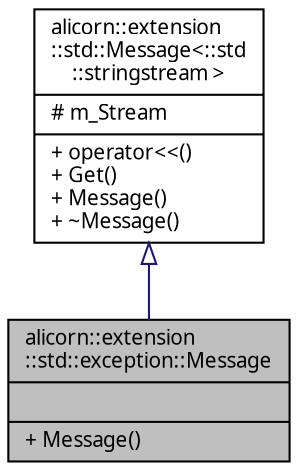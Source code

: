 digraph "alicorn::extension::std::exception::Message"
{
 // INTERACTIVE_SVG=YES
  edge [fontname="Verdana",fontsize="10",labelfontname="Verdana",labelfontsize="10"];
  node [fontname="Verdana",fontsize="10",shape=record];
  Node1 [label="{alicorn::extension\l::std::exception::Message\n||+ Message()\l}",height=0.2,width=0.4,color="black", fillcolor="grey75", style="filled", fontcolor="black"];
  Node2 -> Node1 [dir="back",color="midnightblue",fontsize="10",style="solid",arrowtail="onormal",fontname="Verdana"];
  Node2 [label="{alicorn::extension\l::std::Message\<::std\l::stringstream \>\n|# m_Stream\l|+ operator\<\<()\l+ Get()\l+ Message()\l+ ~Message()\l}",height=0.2,width=0.4,color="black", fillcolor="white", style="filled",URL="$a00110.html"];
}
